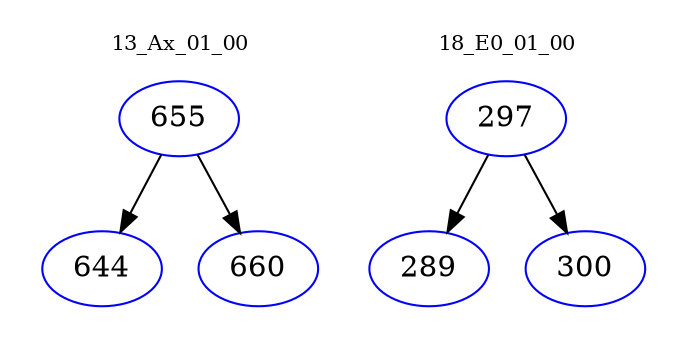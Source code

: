 digraph{
subgraph cluster_0 {
color = white
label = "13_Ax_01_00";
fontsize=10;
T0_655 [label="655", color="blue"]
T0_655 -> T0_644 [color="black"]
T0_644 [label="644", color="blue"]
T0_655 -> T0_660 [color="black"]
T0_660 [label="660", color="blue"]
}
subgraph cluster_1 {
color = white
label = "18_E0_01_00";
fontsize=10;
T1_297 [label="297", color="blue"]
T1_297 -> T1_289 [color="black"]
T1_289 [label="289", color="blue"]
T1_297 -> T1_300 [color="black"]
T1_300 [label="300", color="blue"]
}
}
